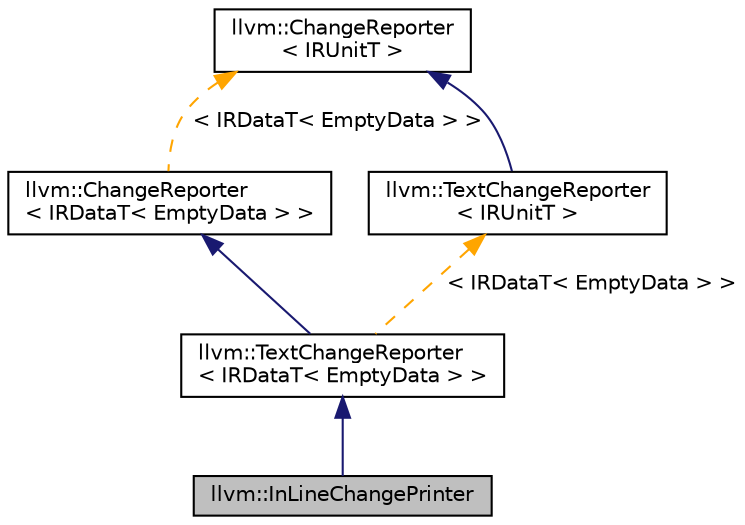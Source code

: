 digraph "llvm::InLineChangePrinter"
{
 // LATEX_PDF_SIZE
  bgcolor="transparent";
  edge [fontname="Helvetica",fontsize="10",labelfontname="Helvetica",labelfontsize="10"];
  node [fontname="Helvetica",fontsize="10",shape=record];
  Node1 [label="llvm::InLineChangePrinter",height=0.2,width=0.4,color="black", fillcolor="grey75", style="filled", fontcolor="black",tooltip=" "];
  Node2 -> Node1 [dir="back",color="midnightblue",fontsize="10",style="solid",fontname="Helvetica"];
  Node2 [label="llvm::TextChangeReporter\l\< IRDataT\< EmptyData \> \>",height=0.2,width=0.4,color="black",URL="$classllvm_1_1TextChangeReporter.html",tooltip=" "];
  Node3 -> Node2 [dir="back",color="midnightblue",fontsize="10",style="solid",fontname="Helvetica"];
  Node3 [label="llvm::ChangeReporter\l\< IRDataT\< EmptyData \> \>",height=0.2,width=0.4,color="black",URL="$classllvm_1_1ChangeReporter.html",tooltip=" "];
  Node4 -> Node3 [dir="back",color="orange",fontsize="10",style="dashed",label=" \< IRDataT\< EmptyData \> \>" ,fontname="Helvetica"];
  Node4 [label="llvm::ChangeReporter\l\< IRUnitT \>",height=0.2,width=0.4,color="black",URL="$classllvm_1_1ChangeReporter.html",tooltip=" "];
  Node5 -> Node2 [dir="back",color="orange",fontsize="10",style="dashed",label=" \< IRDataT\< EmptyData \> \>" ,fontname="Helvetica"];
  Node5 [label="llvm::TextChangeReporter\l\< IRUnitT \>",height=0.2,width=0.4,color="black",URL="$classllvm_1_1TextChangeReporter.html",tooltip=" "];
  Node4 -> Node5 [dir="back",color="midnightblue",fontsize="10",style="solid",fontname="Helvetica"];
}
